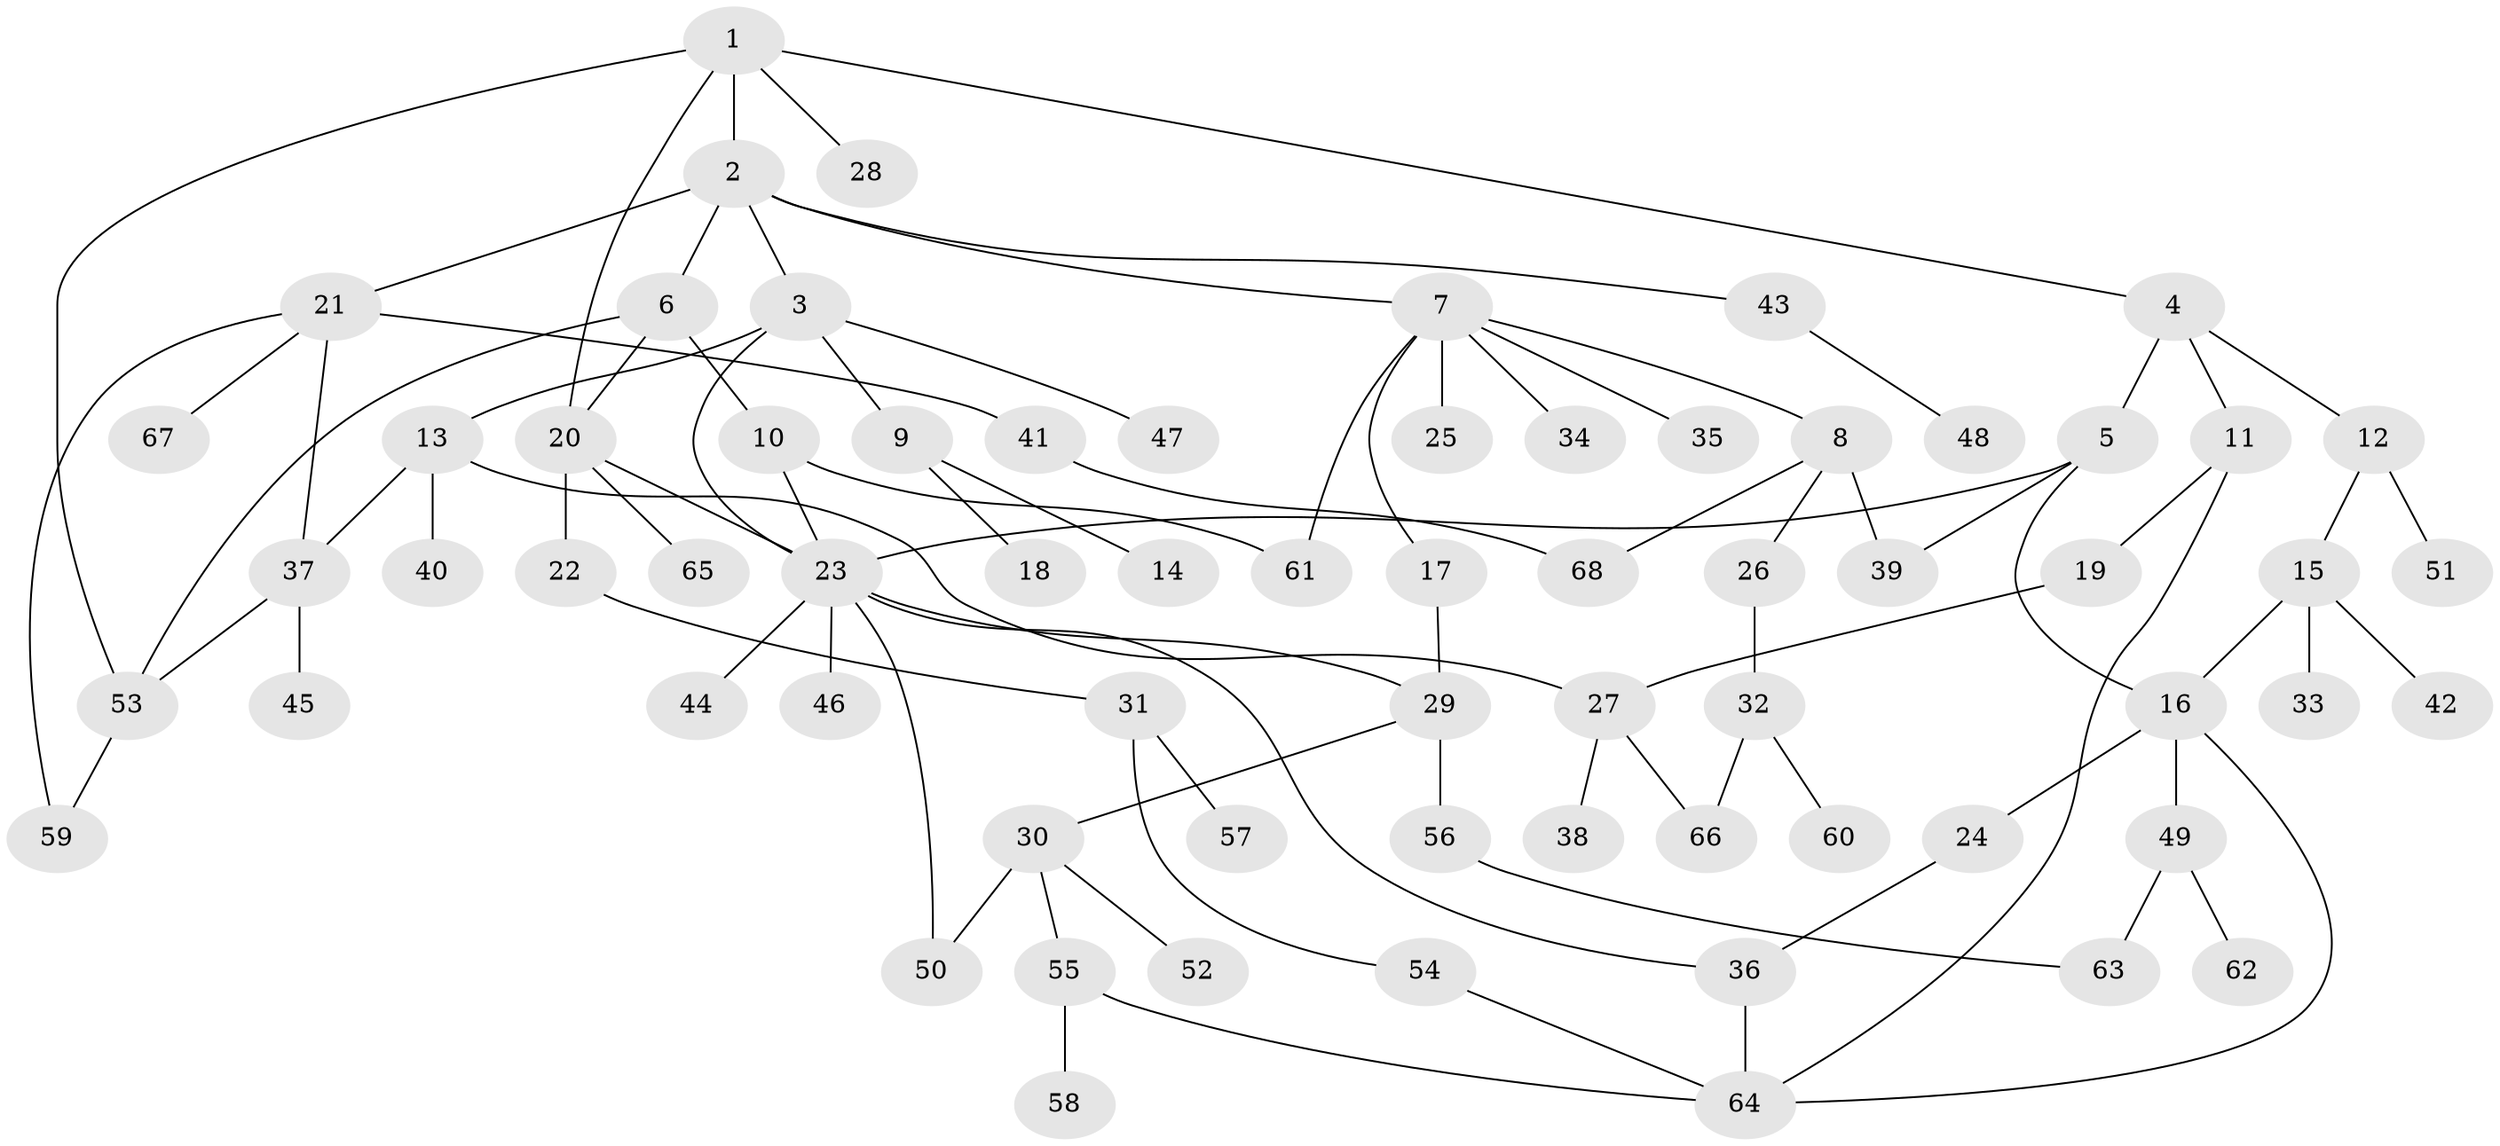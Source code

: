// coarse degree distribution, {6: 0.041666666666666664, 5: 0.08333333333333333, 3: 0.125, 1: 0.3125, 2: 0.20833333333333334, 4: 0.1875, 8: 0.020833333333333332, 7: 0.020833333333333332}
// Generated by graph-tools (version 1.1) at 2025/36/03/04/25 23:36:01]
// undirected, 68 vertices, 89 edges
graph export_dot {
  node [color=gray90,style=filled];
  1;
  2;
  3;
  4;
  5;
  6;
  7;
  8;
  9;
  10;
  11;
  12;
  13;
  14;
  15;
  16;
  17;
  18;
  19;
  20;
  21;
  22;
  23;
  24;
  25;
  26;
  27;
  28;
  29;
  30;
  31;
  32;
  33;
  34;
  35;
  36;
  37;
  38;
  39;
  40;
  41;
  42;
  43;
  44;
  45;
  46;
  47;
  48;
  49;
  50;
  51;
  52;
  53;
  54;
  55;
  56;
  57;
  58;
  59;
  60;
  61;
  62;
  63;
  64;
  65;
  66;
  67;
  68;
  1 -- 2;
  1 -- 4;
  1 -- 28;
  1 -- 53;
  1 -- 20;
  2 -- 3;
  2 -- 6;
  2 -- 7;
  2 -- 21;
  2 -- 43;
  3 -- 9;
  3 -- 13;
  3 -- 47;
  3 -- 23;
  4 -- 5;
  4 -- 11;
  4 -- 12;
  5 -- 16;
  5 -- 23;
  5 -- 39;
  6 -- 10;
  6 -- 20;
  6 -- 53;
  7 -- 8;
  7 -- 17;
  7 -- 25;
  7 -- 34;
  7 -- 35;
  7 -- 61;
  8 -- 26;
  8 -- 39;
  8 -- 68;
  9 -- 14;
  9 -- 18;
  10 -- 61;
  10 -- 23;
  11 -- 19;
  11 -- 64;
  12 -- 15;
  12 -- 51;
  13 -- 37;
  13 -- 40;
  13 -- 27;
  15 -- 33;
  15 -- 42;
  15 -- 16;
  16 -- 24;
  16 -- 49;
  16 -- 64;
  17 -- 29;
  19 -- 27;
  20 -- 22;
  20 -- 65;
  20 -- 23;
  21 -- 41;
  21 -- 59;
  21 -- 67;
  21 -- 37;
  22 -- 31;
  23 -- 44;
  23 -- 46;
  23 -- 50;
  23 -- 36;
  23 -- 29;
  24 -- 36;
  26 -- 32;
  27 -- 38;
  27 -- 66;
  29 -- 30;
  29 -- 56;
  30 -- 52;
  30 -- 55;
  30 -- 50;
  31 -- 54;
  31 -- 57;
  32 -- 60;
  32 -- 66;
  36 -- 64;
  37 -- 45;
  37 -- 53;
  41 -- 68;
  43 -- 48;
  49 -- 62;
  49 -- 63;
  53 -- 59;
  54 -- 64;
  55 -- 58;
  55 -- 64;
  56 -- 63;
}
